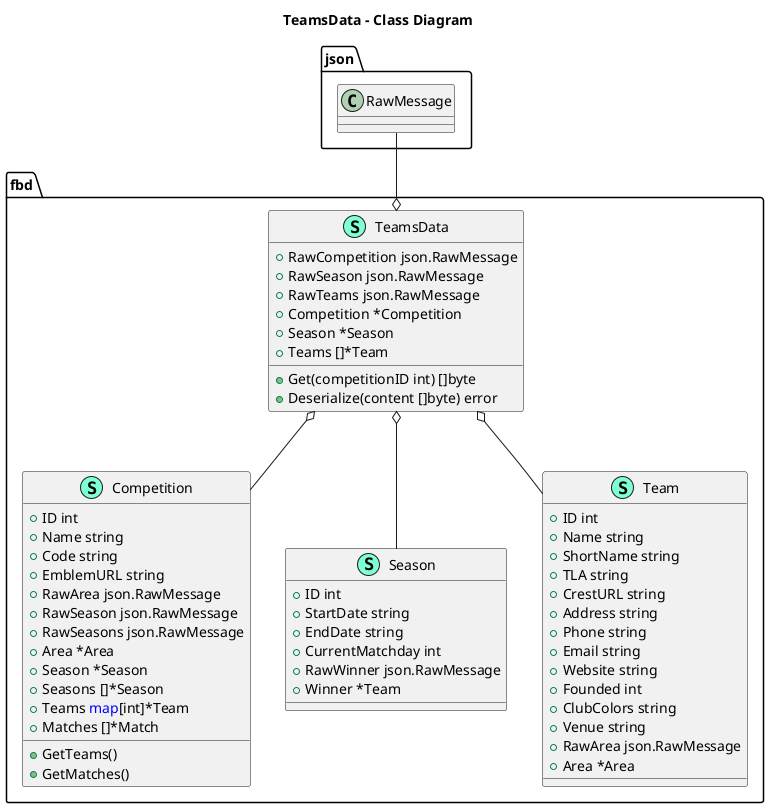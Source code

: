 @startuml
title TeamsData - Class Diagram

namespace fbd {
    class TeamsData << (S,Aquamarine) >> {
        + RawCompetition json.RawMessage
        + RawSeason json.RawMessage
        + RawTeams json.RawMessage
        + Competition *Competition
        + Season *Season
        + Teams []*Team

        + Get(competitionID int) []byte
        + Deserialize(content []byte) error

    }
    class Competition << (S,Aquamarine) >> {
        + ID int
        + Name string
        + Code string
        + EmblemURL string
        + RawArea json.RawMessage
        + RawSeason json.RawMessage
        + RawSeasons json.RawMessage
        + Area *Area
        + Season *Season
        + Seasons []*Season
        + Teams <font color=blue>map</font>[int]*Team
        + Matches []*Match

        + GetTeams()
        + GetMatches()

    }
    class Season << (S,Aquamarine) >> {
        + ID int
        + StartDate string
        + EndDate string
        + CurrentMatchday int
        + RawWinner json.RawMessage
        + Winner *Team

    }
    class Team << (S,Aquamarine) >> {
        + ID int
        + Name string
        + ShortName string
        + TLA string
        + CrestURL string
        + Address string
        + Phone string
        + Email string
        + Website string
        + Founded int
        + ClubColors string
        + Venue string
        + RawArea json.RawMessage
        + Area *Area

    }
}

"fbd.TeamsData" o-- "fbd.Competition"
"fbd.TeamsData" o-- "fbd.Season"
"fbd.TeamsData" o-- "fbd.Team"
"fbd.TeamsData" o-up- "json.RawMessage"
@enduml
